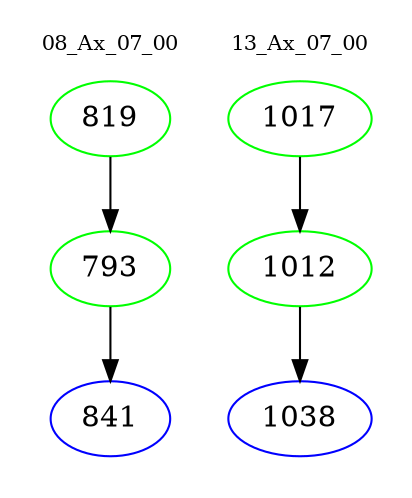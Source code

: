 digraph{
subgraph cluster_0 {
color = white
label = "08_Ax_07_00";
fontsize=10;
T0_819 [label="819", color="green"]
T0_819 -> T0_793 [color="black"]
T0_793 [label="793", color="green"]
T0_793 -> T0_841 [color="black"]
T0_841 [label="841", color="blue"]
}
subgraph cluster_1 {
color = white
label = "13_Ax_07_00";
fontsize=10;
T1_1017 [label="1017", color="green"]
T1_1017 -> T1_1012 [color="black"]
T1_1012 [label="1012", color="green"]
T1_1012 -> T1_1038 [color="black"]
T1_1038 [label="1038", color="blue"]
}
}
